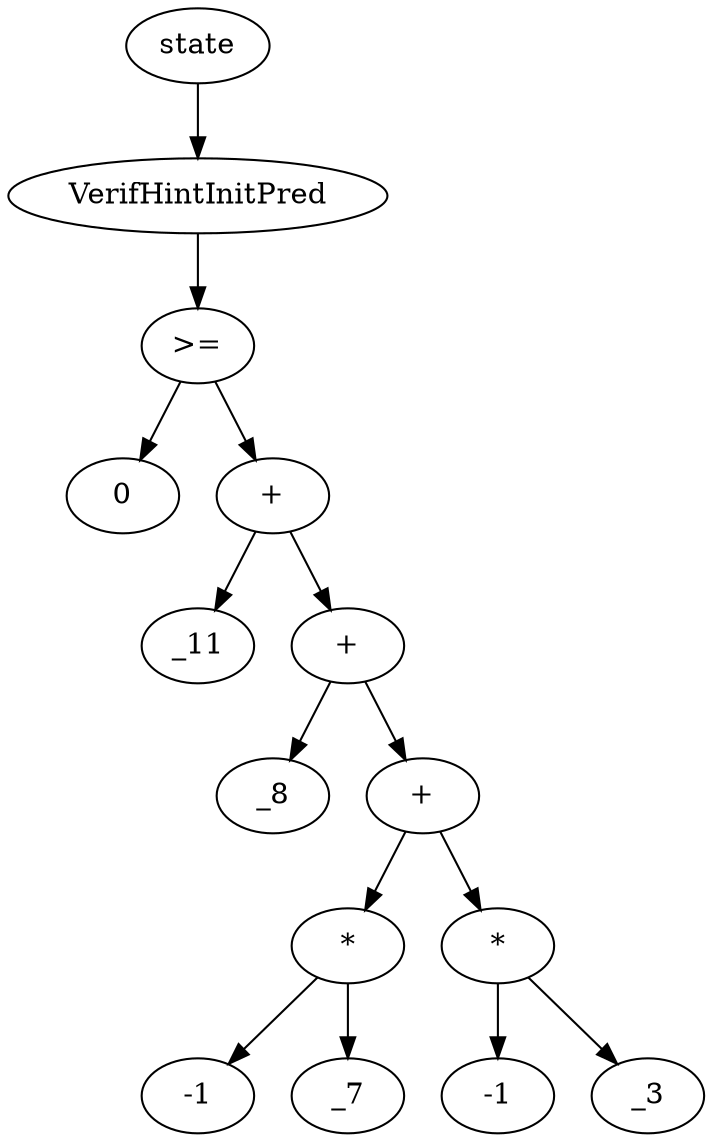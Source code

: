 digraph dag {
0 [label="state"];
1 [label="VerifHintInitPred"];
2 [label=">="];
3 [label="0"];
4 [label="+"];
5 [label="_11"];
6 [label="+"];
7 [label="_8"];
8 [label="+"];
9 [label="*"];
10 [label="-1"];
11 [label="_7"];
12 [label="*"];
13 [label="-1"];
14 [label="_3"];
"0" -> "1"[label=""]
"1" -> "2"[label=""]
"2" -> "4"[label=""]
"2" -> "3"[label=""]
"4" -> "6"[label=""]
"4" -> "5"[label=""]
"6" -> "8"[label=""]
"6" -> "7"[label=""]
"8" -> "9"[label=""]
"8" -> "12"[label=""]
"9" -> "11"[label=""]
"9" -> "10"[label=""]
"12" -> "14"[label=""]
"12" -> "13"[label=""]
}
